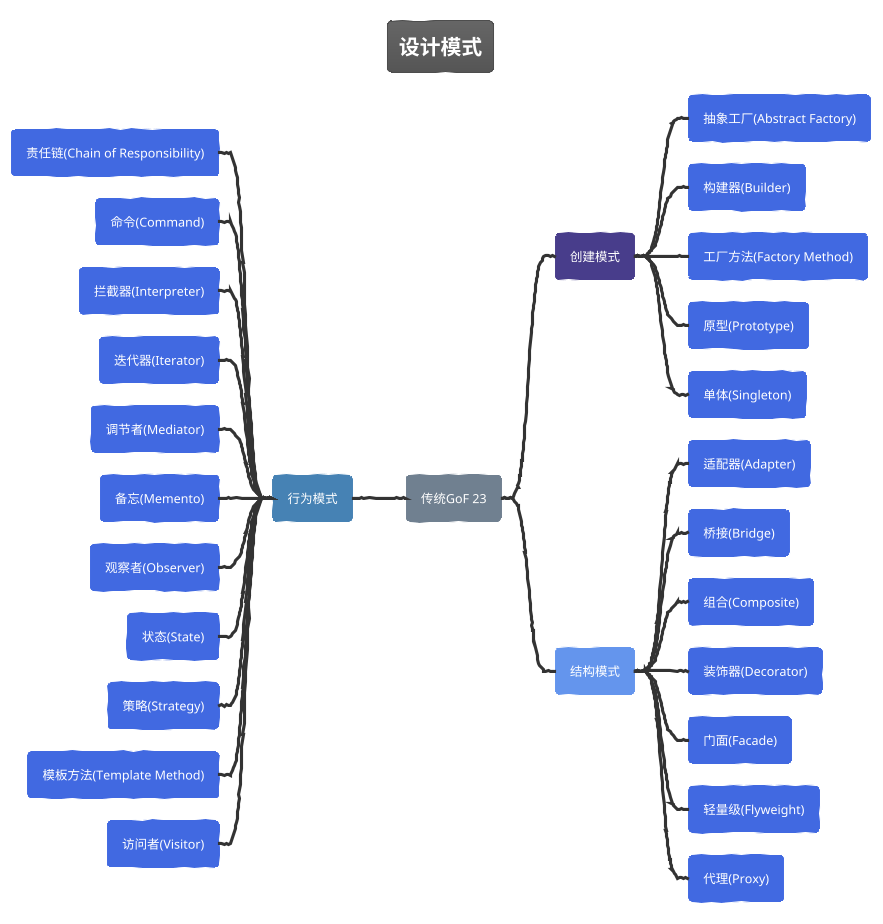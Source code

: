 @startmindmap Spring Design Pattern
!theme sketchy
<style>
mindmapDiagram {
    :depth(0) {
        BackGroundColor red
    }
    node {
        BackgroundColor PowDerBlue
    }
    :depth(1) {
        BackGroundColor DarkSlateBlue
    }
    :depth(2) {
        BackGroundColor RoyalBlue
    }
}
</style>

title  设计模式
+[#SlateGray] 传统GoF 23
++ 创建模式
+++ 抽象工厂(Abstract Factory)
+++ 构建器(Builder)
+++ 工厂方法(Factory Method)
+++ 原型(Prototype)
+++ 单体(Singleton)

++[#CornflowerBlue] 结构模式
+++ 适配器(Adapter)
+++ 桥接(Bridge)
+++ 组合(Composite)
+++ 装饰器(Decorator)
+++ 门面(Facade)
+++ 轻量级(Flyweight)
+++ 代理(Proxy)

--[#SteelBlue] 行为模式
--- 责任链(Chain of Responsibility)
--- 命令(Command)
--- 拦截器(Interpreter)
--- 迭代器(Iterator)
--- 调节者(Mediator)
--- 备忘(Memento)
--- 观察者(Observer)
--- 状态(State)
--- 策略(Strategy)
--- 模板方法(Template Method)
--- 访问者(Visitor)


@endmindmap
